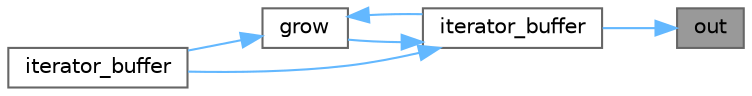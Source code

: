 digraph "out"
{
 // LATEX_PDF_SIZE
  bgcolor="transparent";
  edge [fontname=Helvetica,fontsize=10,labelfontname=Helvetica,labelfontsize=10];
  node [fontname=Helvetica,fontsize=10,shape=box,height=0.2,width=0.4];
  rankdir="RL";
  Node1 [id="Node000001",label="out",height=0.2,width=0.4,color="gray40", fillcolor="grey60", style="filled", fontcolor="black",tooltip=" "];
  Node1 -> Node2 [id="edge1_Node000001_Node000002",dir="back",color="steelblue1",style="solid",tooltip=" "];
  Node2 [id="Node000002",label="iterator_buffer",height=0.2,width=0.4,color="grey40", fillcolor="white", style="filled",URL="$classdetail_1_1iterator__buffer.html#a28b94290b70b10e0a49eed2b6b768512",tooltip=" "];
  Node2 -> Node3 [id="edge2_Node000002_Node000003",dir="back",color="steelblue1",style="solid",tooltip=" "];
  Node3 [id="Node000003",label="grow",height=0.2,width=0.4,color="grey40", fillcolor="white", style="filled",URL="$classdetail_1_1iterator__buffer.html#a0160bbc66812f49af07e00e7bd82836b",tooltip=" "];
  Node3 -> Node4 [id="edge3_Node000003_Node000004",dir="back",color="steelblue1",style="solid",tooltip=" "];
  Node4 [id="Node000004",label="iterator_buffer",height=0.2,width=0.4,color="grey40", fillcolor="white", style="filled",URL="$classdetail_1_1iterator__buffer.html#a860f4febb4126fa07c823448f96ea1de",tooltip=" "];
  Node3 -> Node2 [id="edge4_Node000003_Node000002",dir="back",color="steelblue1",style="solid",tooltip=" "];
  Node2 -> Node4 [id="edge5_Node000002_Node000004",dir="back",color="steelblue1",style="solid",tooltip=" "];
}
